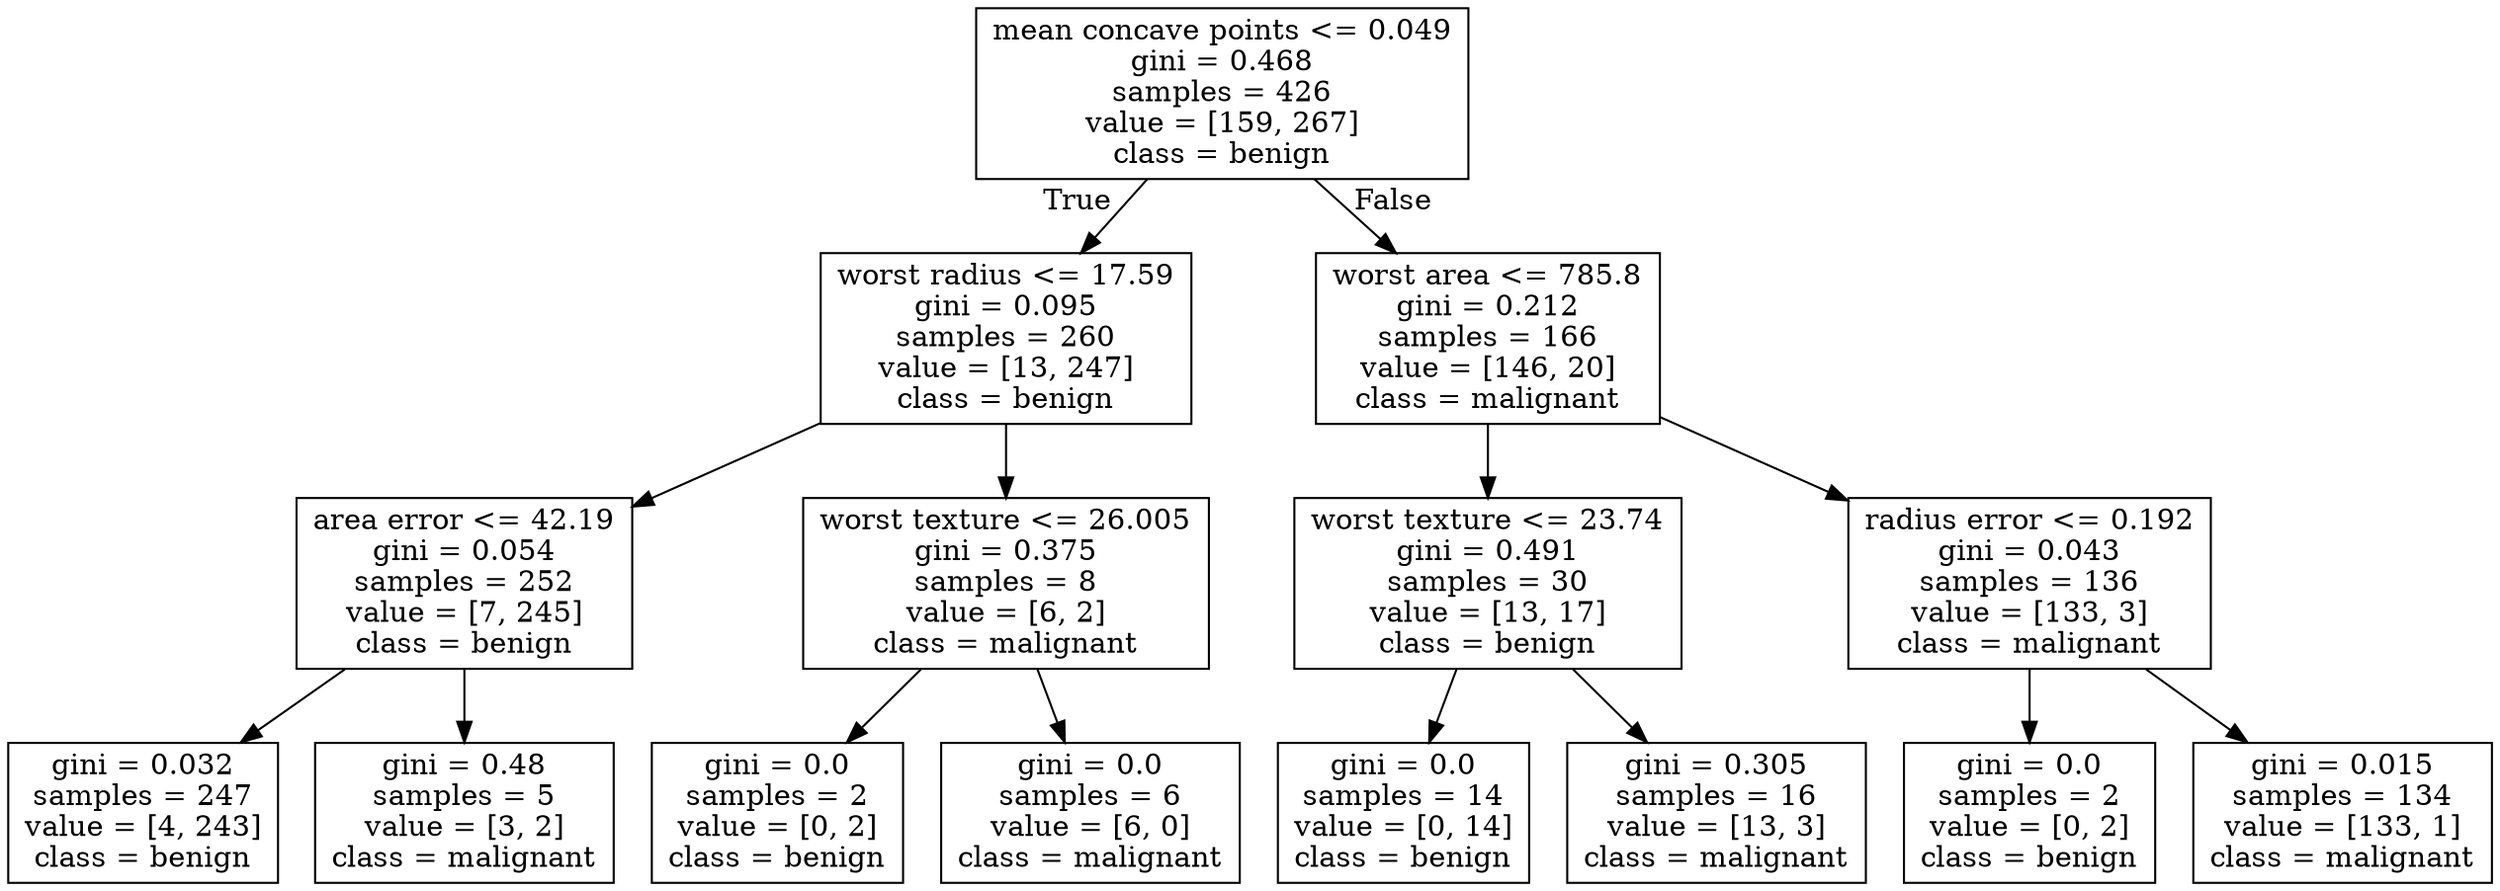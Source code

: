 digraph Tree {
node [shape=box] ;
0 [label="mean concave points <= 0.049\ngini = 0.468\nsamples = 426\nvalue = [159, 267]\nclass = benign"] ;
1 [label="worst radius <= 17.59\ngini = 0.095\nsamples = 260\nvalue = [13, 247]\nclass = benign"] ;
0 -> 1 [labeldistance=2.5, labelangle=45, headlabel="True"] ;
2 [label="area error <= 42.19\ngini = 0.054\nsamples = 252\nvalue = [7, 245]\nclass = benign"] ;
1 -> 2 ;
3 [label="gini = 0.032\nsamples = 247\nvalue = [4, 243]\nclass = benign"] ;
2 -> 3 ;
4 [label="gini = 0.48\nsamples = 5\nvalue = [3, 2]\nclass = malignant"] ;
2 -> 4 ;
5 [label="worst texture <= 26.005\ngini = 0.375\nsamples = 8\nvalue = [6, 2]\nclass = malignant"] ;
1 -> 5 ;
6 [label="gini = 0.0\nsamples = 2\nvalue = [0, 2]\nclass = benign"] ;
5 -> 6 ;
7 [label="gini = 0.0\nsamples = 6\nvalue = [6, 0]\nclass = malignant"] ;
5 -> 7 ;
8 [label="worst area <= 785.8\ngini = 0.212\nsamples = 166\nvalue = [146, 20]\nclass = malignant"] ;
0 -> 8 [labeldistance=2.5, labelangle=-45, headlabel="False"] ;
9 [label="worst texture <= 23.74\ngini = 0.491\nsamples = 30\nvalue = [13, 17]\nclass = benign"] ;
8 -> 9 ;
10 [label="gini = 0.0\nsamples = 14\nvalue = [0, 14]\nclass = benign"] ;
9 -> 10 ;
11 [label="gini = 0.305\nsamples = 16\nvalue = [13, 3]\nclass = malignant"] ;
9 -> 11 ;
12 [label="radius error <= 0.192\ngini = 0.043\nsamples = 136\nvalue = [133, 3]\nclass = malignant"] ;
8 -> 12 ;
13 [label="gini = 0.0\nsamples = 2\nvalue = [0, 2]\nclass = benign"] ;
12 -> 13 ;
14 [label="gini = 0.015\nsamples = 134\nvalue = [133, 1]\nclass = malignant"] ;
12 -> 14 ;
}